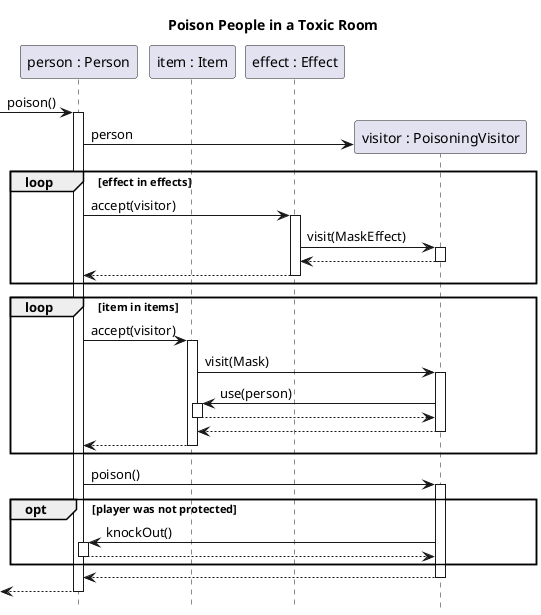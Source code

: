 @startuml toxic-room
title Poison People in a Toxic Room
hide footbox

participant "person : Person" as p
participant "item : Item" as i
participant "effect : Effect" as e

[-> p ++ : poison()
create "visitor : PoisoningVisitor" as v
p -> v : person
loop effect in effects
	p -> e ++: accept(visitor)
	e -> v ++: visit(MaskEffect)
	v --> e --
	e --> p --
end
loop item in items
	p -> i ++: accept(visitor)
	i -> v ++: visit(Mask)
	v -> i ++: use(person)
	i --> v --
	v --> i --
	i --> p --
end

p -> v ++: poison()
opt player was not protected
v -> p ++: knockOut()
p --> v --
end 
v --> p --
[<-- p --

@enduml